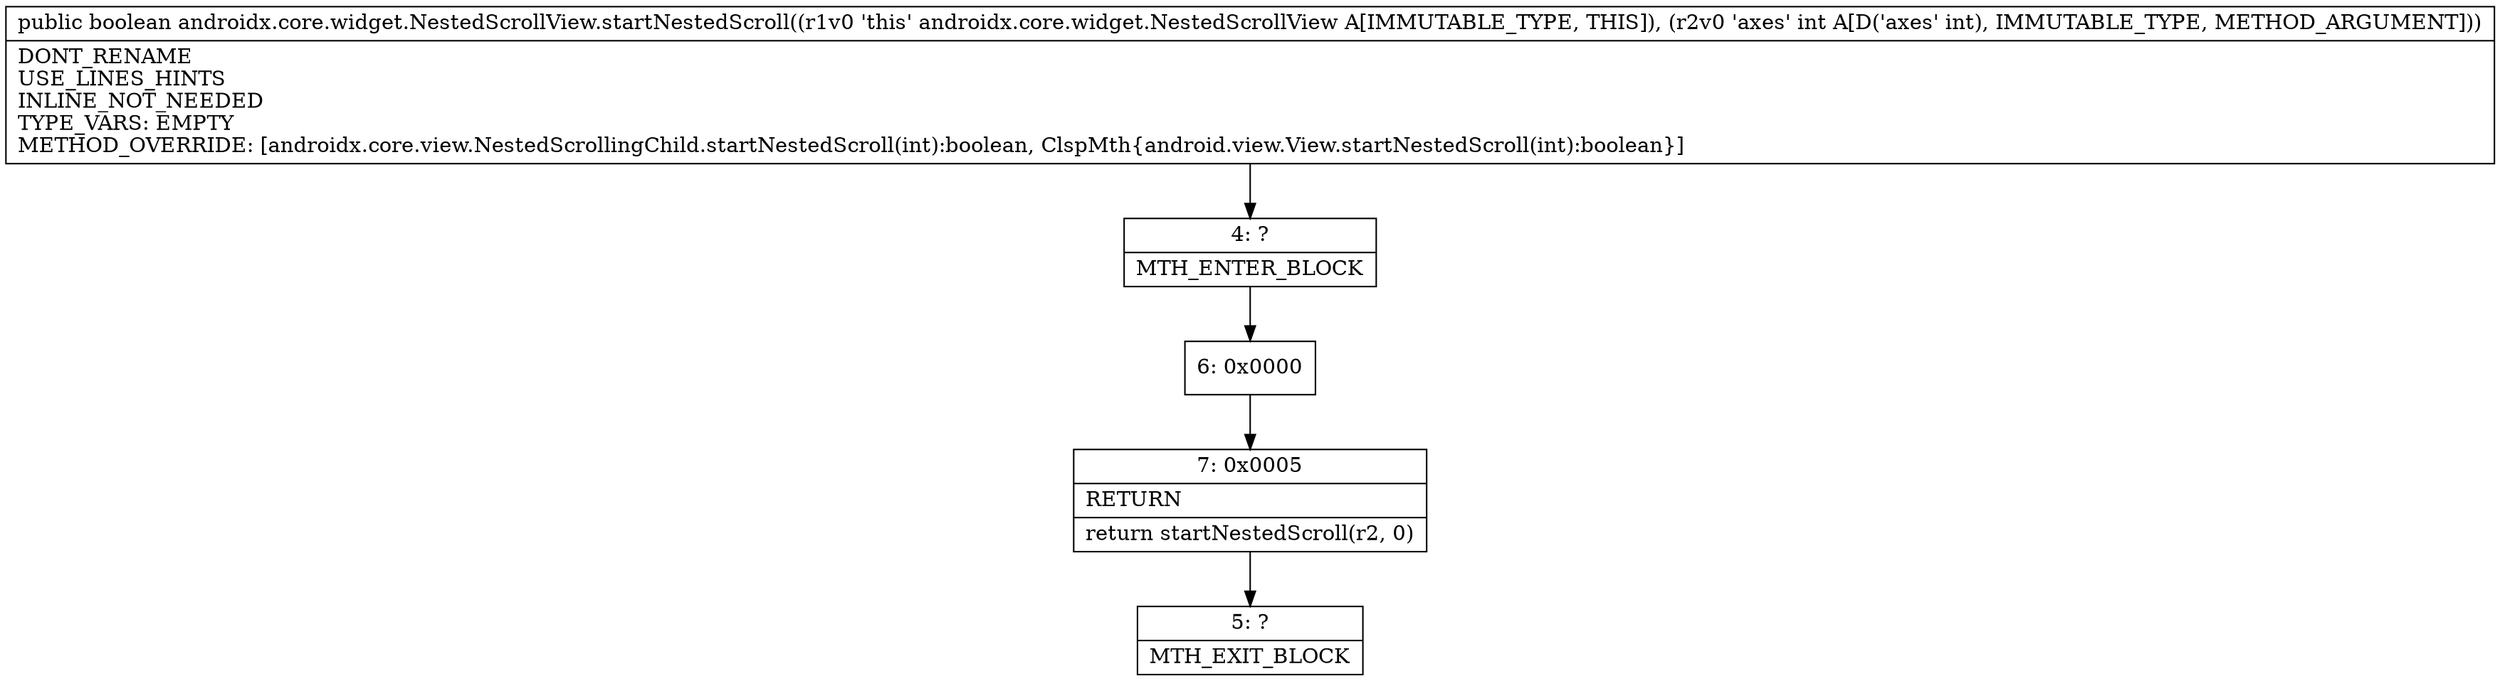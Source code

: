digraph "CFG forandroidx.core.widget.NestedScrollView.startNestedScroll(I)Z" {
Node_4 [shape=record,label="{4\:\ ?|MTH_ENTER_BLOCK\l}"];
Node_6 [shape=record,label="{6\:\ 0x0000}"];
Node_7 [shape=record,label="{7\:\ 0x0005|RETURN\l|return startNestedScroll(r2, 0)\l}"];
Node_5 [shape=record,label="{5\:\ ?|MTH_EXIT_BLOCK\l}"];
MethodNode[shape=record,label="{public boolean androidx.core.widget.NestedScrollView.startNestedScroll((r1v0 'this' androidx.core.widget.NestedScrollView A[IMMUTABLE_TYPE, THIS]), (r2v0 'axes' int A[D('axes' int), IMMUTABLE_TYPE, METHOD_ARGUMENT]))  | DONT_RENAME\lUSE_LINES_HINTS\lINLINE_NOT_NEEDED\lTYPE_VARS: EMPTY\lMETHOD_OVERRIDE: [androidx.core.view.NestedScrollingChild.startNestedScroll(int):boolean, ClspMth\{android.view.View.startNestedScroll(int):boolean\}]\l}"];
MethodNode -> Node_4;Node_4 -> Node_6;
Node_6 -> Node_7;
Node_7 -> Node_5;
}

